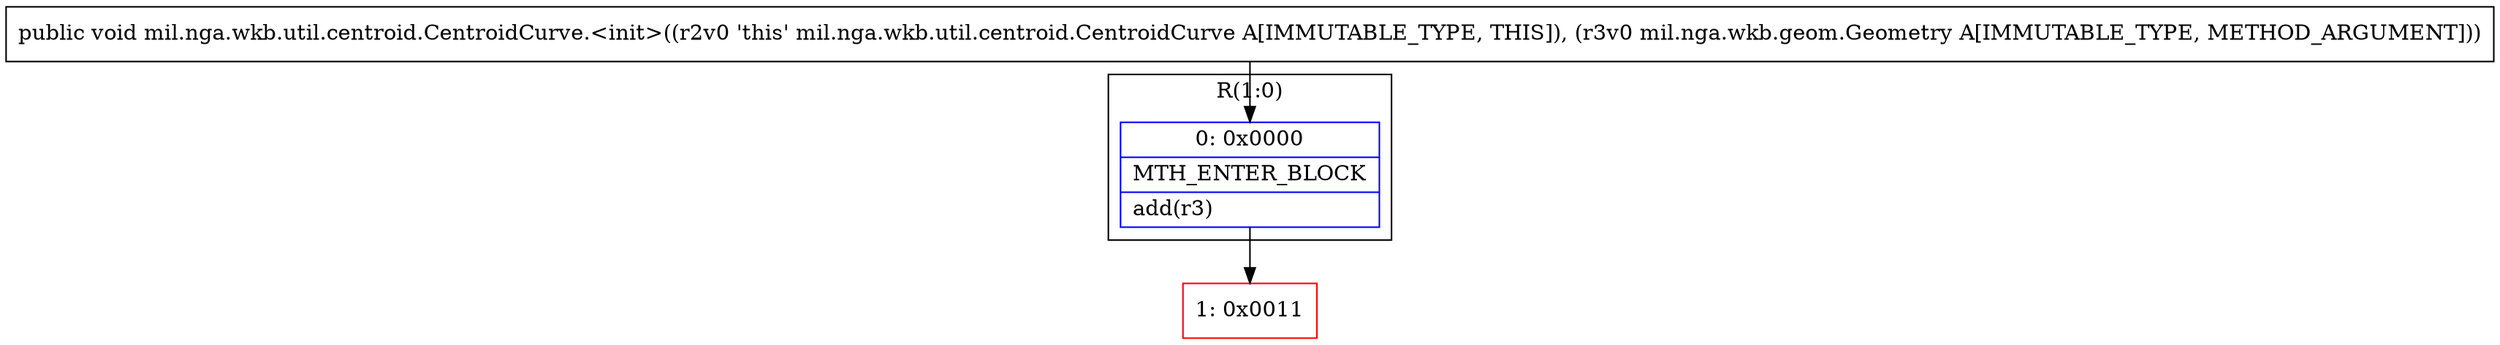 digraph "CFG formil.nga.wkb.util.centroid.CentroidCurve.\<init\>(Lmil\/nga\/wkb\/geom\/Geometry;)V" {
subgraph cluster_Region_1472920721 {
label = "R(1:0)";
node [shape=record,color=blue];
Node_0 [shape=record,label="{0\:\ 0x0000|MTH_ENTER_BLOCK\l|add(r3)\l}"];
}
Node_1 [shape=record,color=red,label="{1\:\ 0x0011}"];
MethodNode[shape=record,label="{public void mil.nga.wkb.util.centroid.CentroidCurve.\<init\>((r2v0 'this' mil.nga.wkb.util.centroid.CentroidCurve A[IMMUTABLE_TYPE, THIS]), (r3v0 mil.nga.wkb.geom.Geometry A[IMMUTABLE_TYPE, METHOD_ARGUMENT])) }"];
MethodNode -> Node_0;
Node_0 -> Node_1;
}

